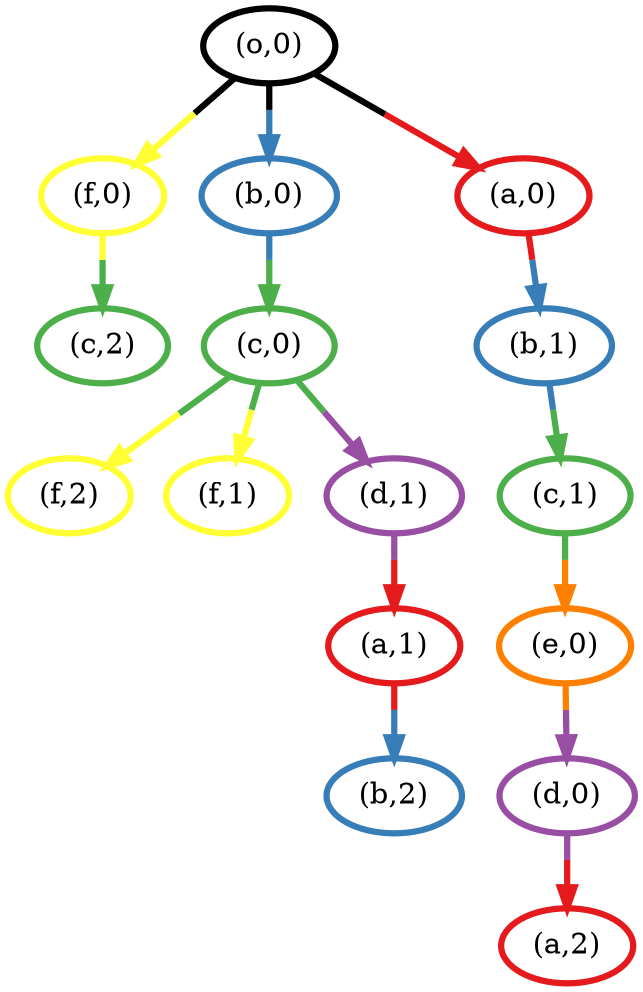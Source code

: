 digraph G {
	15 [penwidth=3,colorscheme=set19,color=11,label="(o,0)"]
	14 [penwidth=3,colorscheme=set19,color=3,label="(c,2)"]
	13 [penwidth=3,colorscheme=set19,color=6,label="(f,0)"]
	12 [penwidth=3,colorscheme=set19,color=1,label="(a,2)"]
	11 [penwidth=3,colorscheme=set19,color=4,label="(d,0)"]
	10 [penwidth=3,colorscheme=set19,color=5,label="(e,0)"]
	9 [penwidth=3,colorscheme=set19,color=6,label="(f,2)"]
	8 [penwidth=3,colorscheme=set19,color=6,label="(f,1)"]
	7 [penwidth=3,colorscheme=set19,color=4,label="(d,1)"]
	6 [penwidth=3,colorscheme=set19,color=3,label="(c,1)"]
	5 [penwidth=3,colorscheme=set19,color=3,label="(c,0)"]
	4 [penwidth=3,colorscheme=set19,color=2,label="(b,0)"]
	3 [penwidth=3,colorscheme=set19,color=2,label="(b,2)"]
	2 [penwidth=3,colorscheme=set19,color=1,label="(a,1)"]
	1 [penwidth=3,colorscheme=set19,color=2,label="(b,1)"]
	0 [penwidth=3,colorscheme=set19,color=1,label="(a,0)"]
	15 -> 13 [penwidth=3,colorscheme=set19,color="11;0.5:6"]
	15 -> 4 [penwidth=3,colorscheme=set19,color="11;0.5:2"]
	15 -> 0 [penwidth=3,colorscheme=set19,color="11;0.5:1"]
	13 -> 14 [penwidth=3,colorscheme=set19,color="6;0.5:3"]
	11 -> 12 [penwidth=3,colorscheme=set19,color="4;0.5:1"]
	10 -> 11 [penwidth=3,colorscheme=set19,color="5;0.5:4"]
	7 -> 2 [penwidth=3,colorscheme=set19,color="4;0.5:1"]
	6 -> 10 [penwidth=3,colorscheme=set19,color="3;0.5:5"]
	5 -> 9 [penwidth=3,colorscheme=set19,color="3;0.5:6"]
	5 -> 8 [penwidth=3,colorscheme=set19,color="3;0.5:6"]
	5 -> 7 [penwidth=3,colorscheme=set19,color="3;0.5:4"]
	4 -> 5 [penwidth=3,colorscheme=set19,color="2;0.5:3"]
	2 -> 3 [penwidth=3,colorscheme=set19,color="1;0.5:2"]
	1 -> 6 [penwidth=3,colorscheme=set19,color="2;0.5:3"]
	0 -> 1 [penwidth=3,colorscheme=set19,color="1;0.5:2"]
}